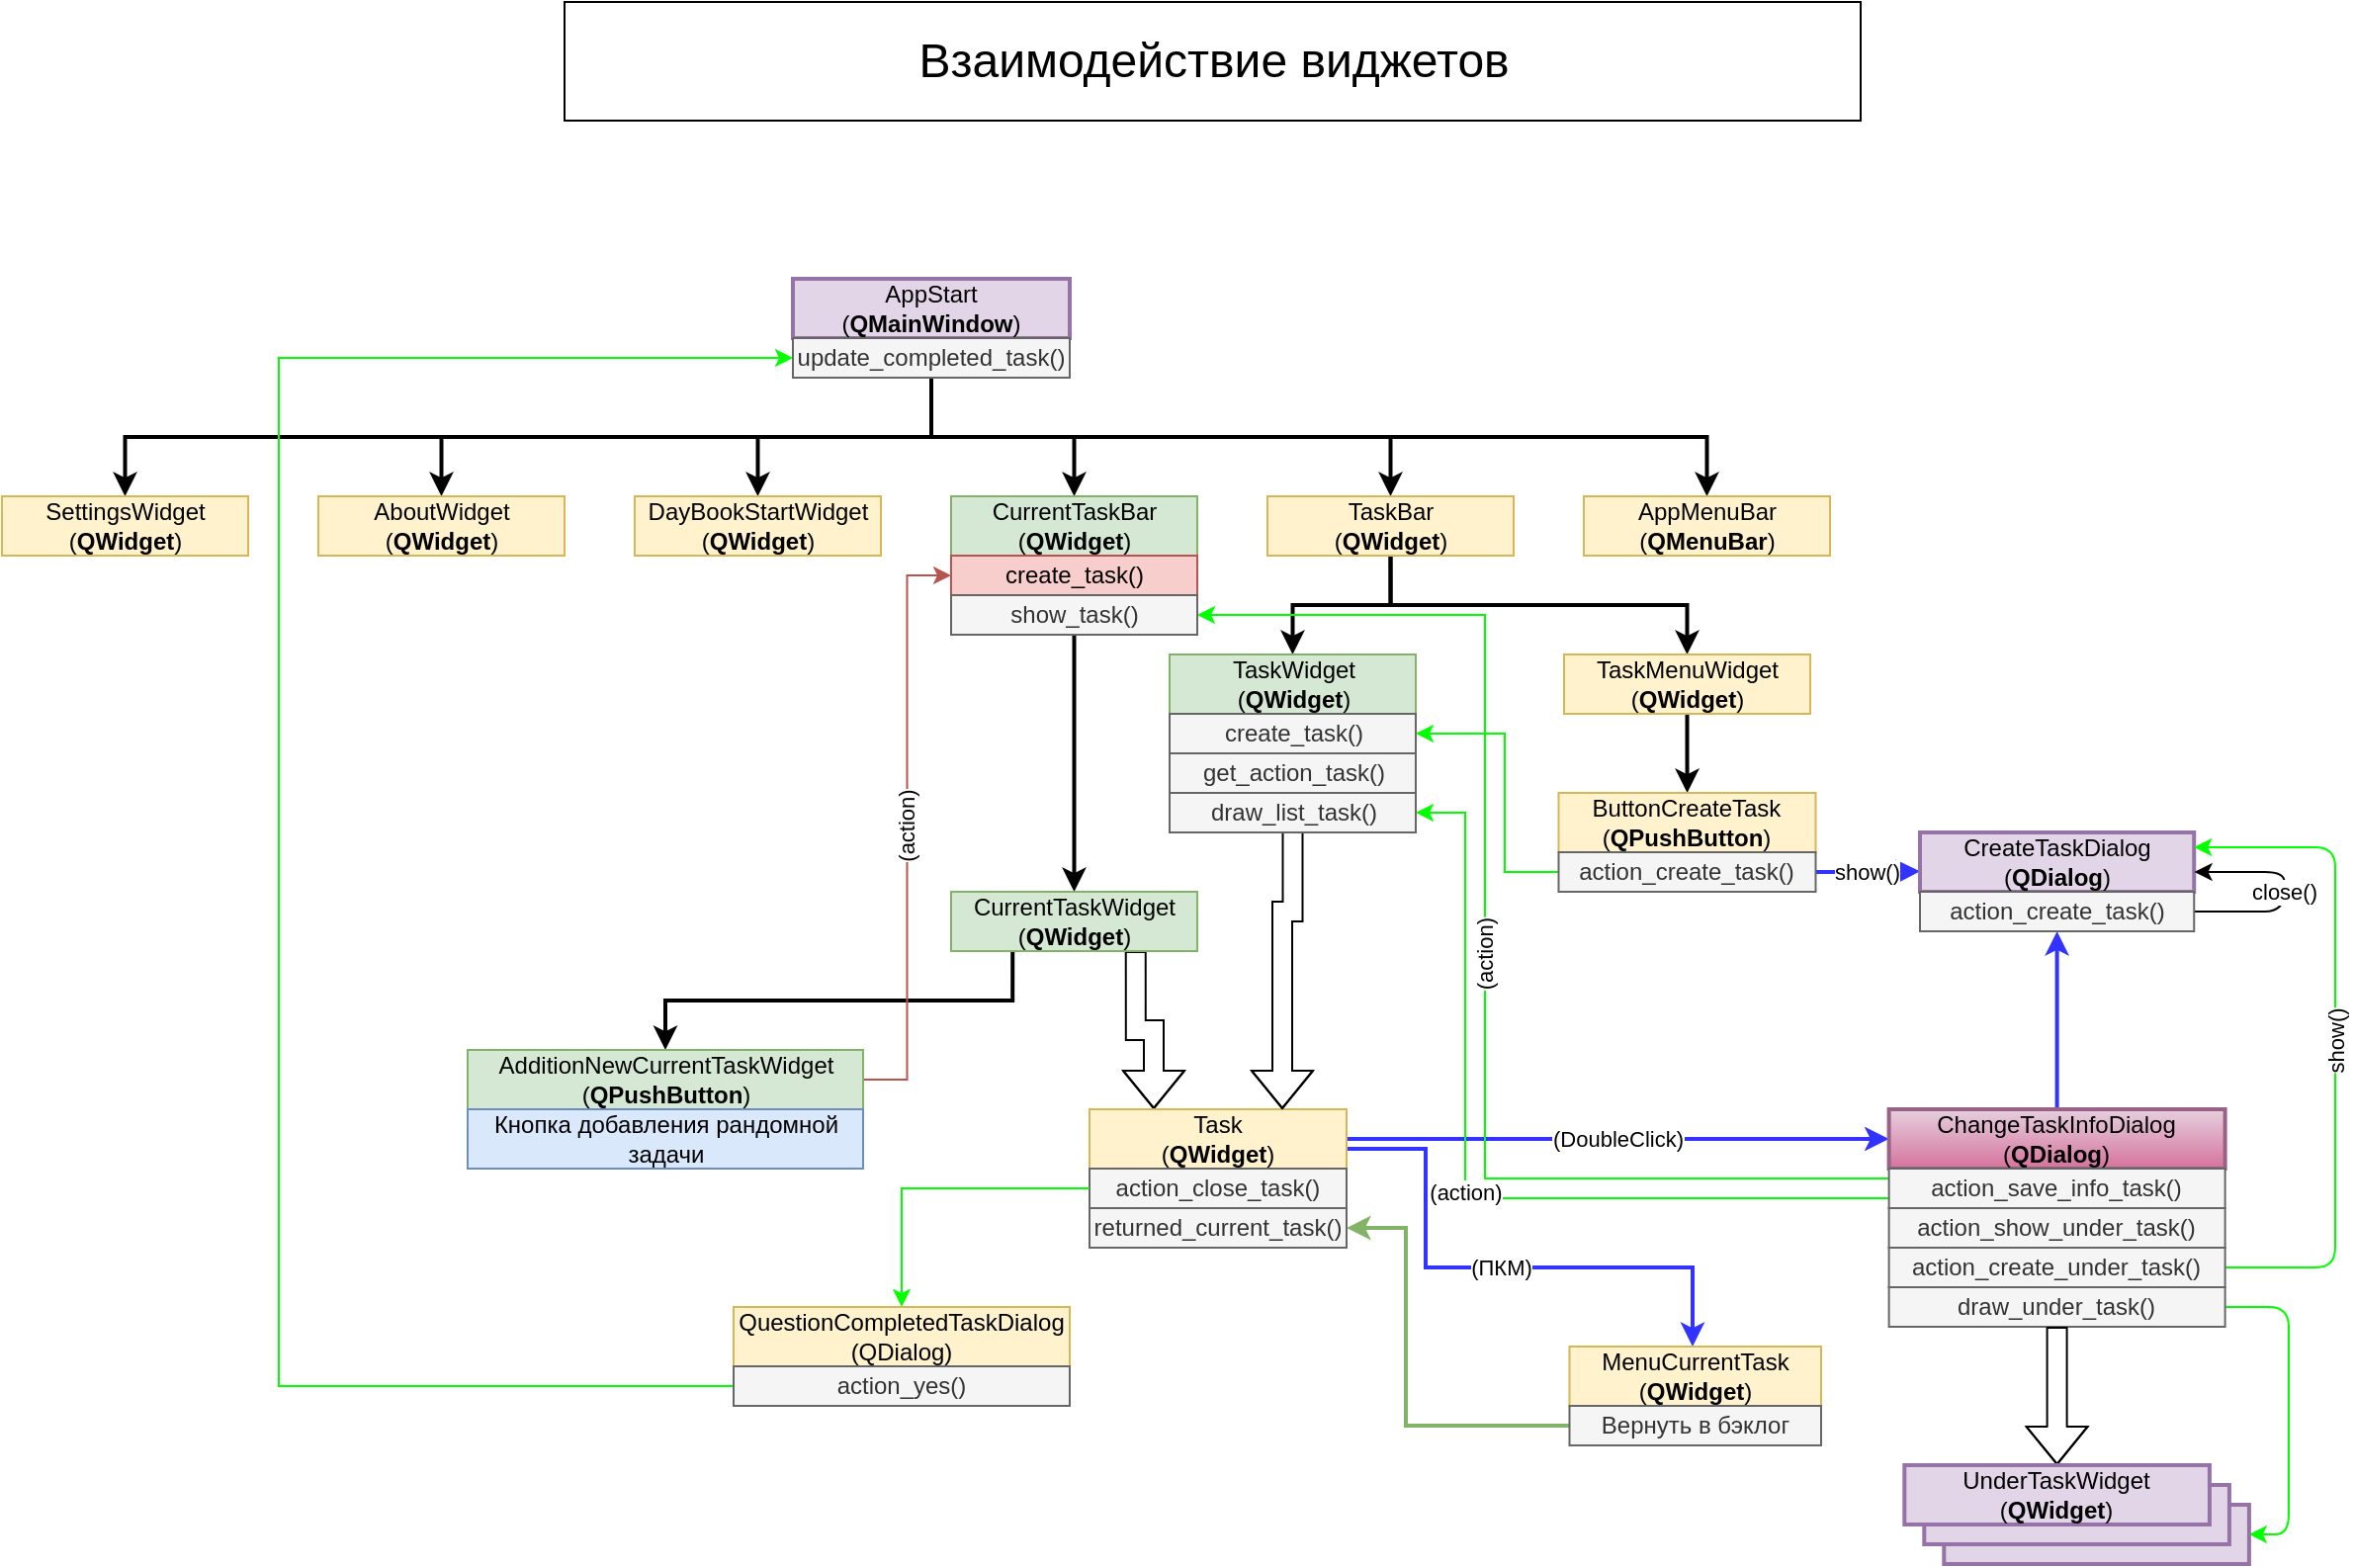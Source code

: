 <mxfile version="21.8.2" type="device" pages="4">
  <diagram id="ICfq54S9SXNy1Bv2xBdh" name="DayBook">
    <mxGraphModel dx="1182" dy="683" grid="1" gridSize="10" guides="1" tooltips="1" connect="1" arrows="1" fold="1" page="1" pageScale="1" pageWidth="827" pageHeight="1169" math="0" shadow="0">
      <root>
        <mxCell id="0" />
        <mxCell id="1" parent="0" />
        <mxCell id="0hFtbciCV_YhffQHSw_C-3" style="edgeStyle=orthogonalEdgeStyle;rounded=0;orthogonalLoop=1;jettySize=auto;html=1;strokeWidth=2;exitX=0.5;exitY=1;exitDx=0;exitDy=0;" parent="1" source="NX9dgfmcfpedtCk9I4_r-2" target="0hFtbciCV_YhffQHSw_C-2" edge="1">
          <mxGeometry relative="1" as="geometry" />
        </mxCell>
        <mxCell id="0hFtbciCV_YhffQHSw_C-5" style="edgeStyle=orthogonalEdgeStyle;rounded=0;orthogonalLoop=1;jettySize=auto;html=1;exitX=0.5;exitY=1;exitDx=0;exitDy=0;strokeWidth=2;" parent="1" source="NX9dgfmcfpedtCk9I4_r-2" target="0hFtbciCV_YhffQHSw_C-4" edge="1">
          <mxGeometry relative="1" as="geometry" />
        </mxCell>
        <mxCell id="0hFtbciCV_YhffQHSw_C-7" style="edgeStyle=orthogonalEdgeStyle;rounded=0;orthogonalLoop=1;jettySize=auto;html=1;strokeWidth=2;exitX=0.5;exitY=1;exitDx=0;exitDy=0;" parent="1" source="NX9dgfmcfpedtCk9I4_r-2" target="0hFtbciCV_YhffQHSw_C-6" edge="1">
          <mxGeometry relative="1" as="geometry" />
        </mxCell>
        <mxCell id="0hFtbciCV_YhffQHSw_C-9" style="edgeStyle=orthogonalEdgeStyle;rounded=0;orthogonalLoop=1;jettySize=auto;html=1;exitX=0.5;exitY=1;exitDx=0;exitDy=0;strokeWidth=2;" parent="1" source="NX9dgfmcfpedtCk9I4_r-2" target="0hFtbciCV_YhffQHSw_C-8" edge="1">
          <mxGeometry relative="1" as="geometry" />
        </mxCell>
        <mxCell id="0hFtbciCV_YhffQHSw_C-11" style="edgeStyle=orthogonalEdgeStyle;rounded=0;orthogonalLoop=1;jettySize=auto;html=1;exitX=0.5;exitY=1;exitDx=0;exitDy=0;strokeWidth=2;" parent="1" source="NX9dgfmcfpedtCk9I4_r-2" target="0hFtbciCV_YhffQHSw_C-10" edge="1">
          <mxGeometry relative="1" as="geometry" />
        </mxCell>
        <mxCell id="0hFtbciCV_YhffQHSw_C-13" style="edgeStyle=orthogonalEdgeStyle;rounded=0;orthogonalLoop=1;jettySize=auto;html=1;exitX=0.5;exitY=1;exitDx=0;exitDy=0;strokeWidth=2;" parent="1" source="NX9dgfmcfpedtCk9I4_r-2" target="0hFtbciCV_YhffQHSw_C-12" edge="1">
          <mxGeometry relative="1" as="geometry" />
        </mxCell>
        <mxCell id="0hFtbciCV_YhffQHSw_C-1" value="AppStart&lt;br&gt;(&lt;b&gt;QMainWindow&lt;/b&gt;)" style="rounded=0;whiteSpace=wrap;html=1;fillColor=#e1d5e7;strokeColor=#9673a6;strokeWidth=2;" parent="1" vertex="1">
          <mxGeometry x="500" y="190" width="140" height="30" as="geometry" />
        </mxCell>
        <mxCell id="0hFtbciCV_YhffQHSw_C-2" value="SettingsWidget&lt;br&gt;(&lt;b&gt;QWidget&lt;/b&gt;)" style="rounded=0;whiteSpace=wrap;html=1;fillColor=#fff2cc;strokeColor=#d6b656;" parent="1" vertex="1">
          <mxGeometry x="100" y="300" width="124.5" height="30" as="geometry" />
        </mxCell>
        <mxCell id="0hFtbciCV_YhffQHSw_C-4" value="AboutWidget&lt;br&gt;(&lt;b&gt;QWidget&lt;/b&gt;)" style="rounded=0;whiteSpace=wrap;html=1;fillColor=#fff2cc;strokeColor=#d6b656;" parent="1" vertex="1">
          <mxGeometry x="260" y="300" width="124.5" height="30" as="geometry" />
        </mxCell>
        <mxCell id="0hFtbciCV_YhffQHSw_C-6" value="DayBookStartWidget&lt;br&gt;(&lt;b&gt;QWidget&lt;/b&gt;)" style="rounded=0;whiteSpace=wrap;html=1;fillColor=#fff2cc;strokeColor=#d6b656;" parent="1" vertex="1">
          <mxGeometry x="420" y="300" width="124.5" height="30" as="geometry" />
        </mxCell>
        <mxCell id="0hFtbciCV_YhffQHSw_C-15" style="edgeStyle=orthogonalEdgeStyle;rounded=0;orthogonalLoop=1;jettySize=auto;html=1;strokeWidth=2;" parent="1" source="eMYDfbJQHLvHBdYPL7UA-5" target="0hFtbciCV_YhffQHSw_C-14" edge="1">
          <mxGeometry relative="1" as="geometry" />
        </mxCell>
        <mxCell id="0hFtbciCV_YhffQHSw_C-28" style="edgeStyle=orthogonalEdgeStyle;rounded=0;orthogonalLoop=1;jettySize=auto;html=1;strokeWidth=2;exitX=0.5;exitY=1;exitDx=0;exitDy=0;" parent="1" source="0hFtbciCV_YhffQHSw_C-10" target="0hFtbciCV_YhffQHSw_C-27" edge="1">
          <mxGeometry relative="1" as="geometry" />
        </mxCell>
        <mxCell id="0hFtbciCV_YhffQHSw_C-30" style="edgeStyle=orthogonalEdgeStyle;rounded=0;orthogonalLoop=1;jettySize=auto;html=1;strokeWidth=2;" parent="1" source="0hFtbciCV_YhffQHSw_C-10" target="0hFtbciCV_YhffQHSw_C-29" edge="1">
          <mxGeometry relative="1" as="geometry" />
        </mxCell>
        <mxCell id="0hFtbciCV_YhffQHSw_C-10" value="TaskBar&lt;br&gt;(&lt;b&gt;QWidget&lt;/b&gt;)" style="rounded=0;whiteSpace=wrap;html=1;fillColor=#fff2cc;strokeColor=#d6b656;" parent="1" vertex="1">
          <mxGeometry x="740" y="300" width="124.5" height="30" as="geometry" />
        </mxCell>
        <mxCell id="0hFtbciCV_YhffQHSw_C-12" value="AppMenuBar&lt;br&gt;(&lt;b&gt;QMenuBar&lt;/b&gt;)" style="rounded=0;whiteSpace=wrap;html=1;fillColor=#fff2cc;strokeColor=#d6b656;" parent="1" vertex="1">
          <mxGeometry x="900" y="300" width="124.5" height="30" as="geometry" />
        </mxCell>
        <mxCell id="0hFtbciCV_YhffQHSw_C-18" style="edgeStyle=orthogonalEdgeStyle;rounded=0;orthogonalLoop=1;jettySize=auto;html=1;exitX=0.75;exitY=1;exitDx=0;exitDy=0;strokeWidth=1;shape=flexArrow;entryX=0.25;entryY=0;entryDx=0;entryDy=0;" parent="1" source="0hFtbciCV_YhffQHSw_C-14" target="0hFtbciCV_YhffQHSw_C-16" edge="1">
          <mxGeometry relative="1" as="geometry">
            <mxPoint x="753" y="610" as="targetPoint" />
          </mxGeometry>
        </mxCell>
        <mxCell id="0hFtbciCV_YhffQHSw_C-20" style="edgeStyle=orthogonalEdgeStyle;rounded=0;orthogonalLoop=1;jettySize=auto;html=1;strokeWidth=2;exitX=0.25;exitY=1;exitDx=0;exitDy=0;" parent="1" source="0hFtbciCV_YhffQHSw_C-14" target="0hFtbciCV_YhffQHSw_C-19" edge="1">
          <mxGeometry relative="1" as="geometry" />
        </mxCell>
        <mxCell id="0hFtbciCV_YhffQHSw_C-14" value="CurrentTaskWidget&lt;br&gt;(&lt;b&gt;QWidget&lt;/b&gt;)" style="rounded=0;whiteSpace=wrap;html=1;fillColor=#d5e8d4;strokeColor=#82b366;" parent="1" vertex="1">
          <mxGeometry x="580" y="500" width="124.5" height="30" as="geometry" />
        </mxCell>
        <mxCell id="eMYDfbJQHLvHBdYPL7UA-2" value="(DoubleClick)" style="edgeStyle=orthogonalEdgeStyle;rounded=0;orthogonalLoop=1;jettySize=auto;html=1;strokeWidth=2;strokeColor=#3333FF;" parent="1" source="0hFtbciCV_YhffQHSw_C-16" target="eMYDfbJQHLvHBdYPL7UA-1" edge="1">
          <mxGeometry relative="1" as="geometry" />
        </mxCell>
        <mxCell id="VlCQzqwKGwsQ8-pSh0Mc-3" value="(ПКМ)" style="edgeStyle=orthogonalEdgeStyle;rounded=0;orthogonalLoop=1;jettySize=auto;html=1;strokeColor=#3333FF;strokeWidth=2;" parent="1" source="0hFtbciCV_YhffQHSw_C-16" target="VlCQzqwKGwsQ8-pSh0Mc-2" edge="1">
          <mxGeometry relative="1" as="geometry">
            <Array as="points">
              <mxPoint x="820" y="630" />
              <mxPoint x="820" y="690" />
              <mxPoint x="955" y="690" />
            </Array>
          </mxGeometry>
        </mxCell>
        <mxCell id="0hFtbciCV_YhffQHSw_C-16" value="Task&lt;br&gt;(&lt;b&gt;QWidget&lt;/b&gt;)" style="rounded=0;whiteSpace=wrap;html=1;fillColor=#fff2cc;strokeColor=#d6b656;" parent="1" vertex="1">
          <mxGeometry x="650" y="610" width="130" height="30" as="geometry" />
        </mxCell>
        <mxCell id="0hFtbciCV_YhffQHSw_C-48" value="(action)" style="edgeStyle=orthogonalEdgeStyle;rounded=0;orthogonalLoop=1;jettySize=auto;html=1;entryX=0;entryY=0.5;entryDx=0;entryDy=0;strokeColor=#b85450;strokeWidth=1;horizontal=0;fillColor=#f8cecc;" parent="1" source="0hFtbciCV_YhffQHSw_C-19" target="0hFtbciCV_YhffQHSw_C-45" edge="1">
          <mxGeometry relative="1" as="geometry" />
        </mxCell>
        <mxCell id="0hFtbciCV_YhffQHSw_C-19" value="AdditionNewCurrentTaskWidget&lt;br&gt;(&lt;b&gt;QPushButton&lt;/b&gt;)" style="rounded=0;whiteSpace=wrap;html=1;fillColor=#d5e8d4;strokeColor=#82b366;" parent="1" vertex="1">
          <mxGeometry x="335.5" y="580" width="200" height="30" as="geometry" />
        </mxCell>
        <mxCell id="0hFtbciCV_YhffQHSw_C-33" style="edgeStyle=orthogonalEdgeStyle;rounded=0;orthogonalLoop=1;jettySize=auto;html=1;strokeWidth=2;" parent="1" source="0hFtbciCV_YhffQHSw_C-27" target="0hFtbciCV_YhffQHSw_C-32" edge="1">
          <mxGeometry relative="1" as="geometry" />
        </mxCell>
        <mxCell id="0hFtbciCV_YhffQHSw_C-27" value="TaskMenuWidget&lt;br&gt;(&lt;b&gt;QWidget&lt;/b&gt;)" style="rounded=0;whiteSpace=wrap;html=1;fillColor=#fff2cc;strokeColor=#d6b656;" parent="1" vertex="1">
          <mxGeometry x="890" y="380" width="124.5" height="30" as="geometry" />
        </mxCell>
        <mxCell id="0hFtbciCV_YhffQHSw_C-31" style="edgeStyle=orthogonalEdgeStyle;rounded=0;orthogonalLoop=1;jettySize=auto;html=1;strokeWidth=1;shape=flexArrow;entryX=0.75;entryY=0;entryDx=0;entryDy=0;" parent="1" source="0hFtbciCV_YhffQHSw_C-29" target="0hFtbciCV_YhffQHSw_C-16" edge="1">
          <mxGeometry relative="1" as="geometry" />
        </mxCell>
        <mxCell id="0hFtbciCV_YhffQHSw_C-35" value="show()" style="edgeStyle=orthogonalEdgeStyle;rounded=0;orthogonalLoop=1;jettySize=auto;html=1;strokeWidth=2;strokeColor=#3333FF;exitX=1;exitY=0.5;exitDx=0;exitDy=0;entryX=0;entryY=0.656;entryDx=0;entryDy=0;entryPerimeter=0;" parent="1" source="bEBH703husNX4mTe6KiH-5" target="0hFtbciCV_YhffQHSw_C-34" edge="1">
          <mxGeometry relative="1" as="geometry" />
        </mxCell>
        <mxCell id="0hFtbciCV_YhffQHSw_C-32" value="ButtonCreateTask&lt;br&gt;(&lt;b&gt;QPushButton&lt;/b&gt;)" style="rounded=0;whiteSpace=wrap;html=1;fillColor=#fff2cc;strokeColor=#d6b656;" parent="1" vertex="1">
          <mxGeometry x="887.25" y="450" width="130" height="30" as="geometry" />
        </mxCell>
        <mxCell id="0hFtbciCV_YhffQHSw_C-34" value="CreateTaskDialog&lt;br&gt;(&lt;b&gt;QDialog&lt;/b&gt;)" style="rounded=0;whiteSpace=wrap;html=1;fillColor=#e1d5e7;strokeColor=#9673a6;strokeWidth=2;" parent="1" vertex="1">
          <mxGeometry x="1070" y="470" width="138.62" height="30" as="geometry" />
        </mxCell>
        <mxCell id="0hFtbciCV_YhffQHSw_C-43" value="" style="group" parent="1" vertex="1" connectable="0">
          <mxGeometry x="690.5" y="380" width="124.5" height="90" as="geometry" />
        </mxCell>
        <mxCell id="0hFtbciCV_YhffQHSw_C-41" value="get_action_task()" style="rounded=0;whiteSpace=wrap;html=1;fillColor=#f5f5f5;strokeColor=#666666;fontColor=#333333;" parent="0hFtbciCV_YhffQHSw_C-43" vertex="1">
          <mxGeometry y="50" width="124.5" height="20" as="geometry" />
        </mxCell>
        <mxCell id="0hFtbciCV_YhffQHSw_C-42" value="draw_list_task()" style="rounded=0;whiteSpace=wrap;html=1;fillColor=#f5f5f5;strokeColor=#666666;fontColor=#333333;" parent="0hFtbciCV_YhffQHSw_C-43" vertex="1">
          <mxGeometry y="70" width="124.5" height="20" as="geometry" />
        </mxCell>
        <mxCell id="0hFtbciCV_YhffQHSw_C-29" value="TaskWidget&lt;br&gt;(&lt;b&gt;QWidget&lt;/b&gt;)" style="rounded=0;whiteSpace=wrap;html=1;fillColor=#d5e8d4;strokeColor=#82b366;" parent="0hFtbciCV_YhffQHSw_C-43" vertex="1">
          <mxGeometry width="124.5" height="30" as="geometry" />
        </mxCell>
        <mxCell id="0hFtbciCV_YhffQHSw_C-36" value="create_task()" style="rounded=0;whiteSpace=wrap;html=1;fillColor=#f5f5f5;strokeColor=#666666;fontColor=#333333;" parent="0hFtbciCV_YhffQHSw_C-43" vertex="1">
          <mxGeometry y="30" width="124.5" height="20" as="geometry" />
        </mxCell>
        <mxCell id="0hFtbciCV_YhffQHSw_C-44" value="Кнопка добавления рандомной задачи" style="rounded=0;whiteSpace=wrap;html=1;fillColor=#dae8fc;strokeColor=#6c8ebf;" parent="1" vertex="1">
          <mxGeometry x="335.5" y="610" width="200" height="30" as="geometry" />
        </mxCell>
        <mxCell id="0hFtbciCV_YhffQHSw_C-47" value="" style="group" parent="1" vertex="1" connectable="0">
          <mxGeometry x="580" y="300" width="124.5" height="50" as="geometry" />
        </mxCell>
        <mxCell id="0hFtbciCV_YhffQHSw_C-8" value="CurrentTaskBar&lt;br&gt;(&lt;b&gt;QWidget&lt;/b&gt;)" style="rounded=0;whiteSpace=wrap;html=1;fillColor=#d5e8d4;strokeColor=#82b366;" parent="0hFtbciCV_YhffQHSw_C-47" vertex="1">
          <mxGeometry width="124.5" height="30" as="geometry" />
        </mxCell>
        <mxCell id="0hFtbciCV_YhffQHSw_C-45" value="create_task()" style="rounded=0;whiteSpace=wrap;html=1;fillColor=#f8cecc;strokeColor=#b85450;" parent="0hFtbciCV_YhffQHSw_C-47" vertex="1">
          <mxGeometry y="30" width="124.5" height="20" as="geometry" />
        </mxCell>
        <mxCell id="eMYDfbJQHLvHBdYPL7UA-4" value="(action)" style="edgeStyle=orthogonalEdgeStyle;rounded=0;orthogonalLoop=1;jettySize=auto;html=1;entryX=1;entryY=0.5;entryDx=0;entryDy=0;strokeWidth=1;strokeColor=#00FF00;exitX=0;exitY=0.75;exitDx=0;exitDy=0;" parent="1" source="eMYDfbJQHLvHBdYPL7UA-3" target="0hFtbciCV_YhffQHSw_C-42" edge="1">
          <mxGeometry relative="1" as="geometry">
            <Array as="points">
              <mxPoint x="840" y="655" />
              <mxPoint x="840" y="460" />
            </Array>
          </mxGeometry>
        </mxCell>
        <mxCell id="eMYDfbJQHLvHBdYPL7UA-6" value="(action)" style="edgeStyle=orthogonalEdgeStyle;orthogonalLoop=1;jettySize=auto;html=1;entryX=1;entryY=0.5;entryDx=0;entryDy=0;strokeColor=#00FF00;strokeWidth=1;exitX=0;exitY=0.25;exitDx=0;exitDy=0;horizontal=0;rounded=0;" parent="1" source="eMYDfbJQHLvHBdYPL7UA-3" target="eMYDfbJQHLvHBdYPL7UA-5" edge="1">
          <mxGeometry relative="1" as="geometry">
            <Array as="points">
              <mxPoint x="850" y="645" />
              <mxPoint x="850" y="360" />
            </Array>
          </mxGeometry>
        </mxCell>
        <mxCell id="eMYDfbJQHLvHBdYPL7UA-5" value="show_task()" style="rounded=0;whiteSpace=wrap;html=1;fillColor=#f5f5f5;strokeColor=#666666;fontColor=#333333;" parent="1" vertex="1">
          <mxGeometry x="580" y="350" width="124.5" height="20" as="geometry" />
        </mxCell>
        <mxCell id="bEBH703husNX4mTe6KiH-1" style="edgeStyle=orthogonalEdgeStyle;orthogonalLoop=1;jettySize=auto;html=1;strokeColor=#3333FF;strokeWidth=2;entryX=0.5;entryY=1;entryDx=0;entryDy=0;rounded=1;" parent="1" source="eMYDfbJQHLvHBdYPL7UA-1" target="bEBH703husNX4mTe6KiH-2" edge="1">
          <mxGeometry relative="1" as="geometry" />
        </mxCell>
        <mxCell id="bEBH703husNX4mTe6KiH-3" value="close()" style="edgeStyle=orthogonalEdgeStyle;rounded=1;orthogonalLoop=1;jettySize=auto;html=1;strokeColor=#000000;strokeWidth=1;entryX=1.001;entryY=0.678;entryDx=0;entryDy=0;exitX=1;exitY=0.5;exitDx=0;exitDy=0;entryPerimeter=0;" parent="1" source="bEBH703husNX4mTe6KiH-2" target="0hFtbciCV_YhffQHSw_C-34" edge="1">
          <mxGeometry relative="1" as="geometry">
            <mxPoint x="1214.31" y="480" as="targetPoint" />
            <Array as="points">
              <mxPoint x="1254.31" y="510" />
              <mxPoint x="1254.31" y="490" />
              <mxPoint x="1208.31" y="490" />
            </Array>
          </mxGeometry>
        </mxCell>
        <mxCell id="bEBH703husNX4mTe6KiH-2" value="action_create_task()" style="rounded=0;whiteSpace=wrap;html=1;fillColor=#f5f5f5;strokeColor=#666666;fontColor=#333333;" parent="1" vertex="1">
          <mxGeometry x="1070" y="500" width="138.62" height="20" as="geometry" />
        </mxCell>
        <mxCell id="bEBH703husNX4mTe6KiH-7" style="edgeStyle=orthogonalEdgeStyle;rounded=0;orthogonalLoop=1;jettySize=auto;html=1;entryX=1;entryY=0.5;entryDx=0;entryDy=0;strokeColor=#00FF00;strokeWidth=1;exitX=0;exitY=0.5;exitDx=0;exitDy=0;" parent="1" source="bEBH703husNX4mTe6KiH-5" target="0hFtbciCV_YhffQHSw_C-36" edge="1">
          <mxGeometry relative="1" as="geometry">
            <Array as="points">
              <mxPoint x="860" y="490" />
              <mxPoint x="860" y="420" />
            </Array>
          </mxGeometry>
        </mxCell>
        <mxCell id="bEBH703husNX4mTe6KiH-5" value="action_create_task()" style="rounded=0;whiteSpace=wrap;html=1;fillColor=#f5f5f5;strokeColor=#666666;fontColor=#333333;" parent="1" vertex="1">
          <mxGeometry x="887.25" y="480" width="130" height="20" as="geometry" />
        </mxCell>
        <mxCell id="faCwr1UusAt9EWr1TMfr-1" value="show()" style="edgeStyle=orthogonalEdgeStyle;rounded=1;orthogonalLoop=1;jettySize=auto;html=1;entryX=1;entryY=0.25;entryDx=0;entryDy=0;exitX=1;exitY=0.5;exitDx=0;exitDy=0;fillColor=#d5e8d4;strokeColor=#00FF00;horizontal=0;" parent="1" source="PixdiuapUUAjx6lEPbSf-1" target="0hFtbciCV_YhffQHSw_C-34" edge="1">
          <mxGeometry relative="1" as="geometry">
            <Array as="points">
              <mxPoint x="1280" y="690" />
              <mxPoint x="1280" y="478" />
            </Array>
          </mxGeometry>
        </mxCell>
        <mxCell id="wWMF7bFhkaE5J1uvfk_a-2" value="" style="edgeStyle=orthogonalEdgeStyle;rounded=1;orthogonalLoop=1;jettySize=auto;html=1;entryX=1;entryY=0.5;entryDx=0;entryDy=0;exitX=1;exitY=0.5;exitDx=0;exitDy=0;strokeColor=#00FF00;horizontal=0;" parent="1" source="yH_hTCXlu1mi45HwW87j-2" target="wWMF7bFhkaE5J1uvfk_a-10" edge="1">
          <mxGeometry relative="1" as="geometry">
            <mxPoint x="1230.0" y="825" as="targetPoint" />
          </mxGeometry>
        </mxCell>
        <mxCell id="wWMF7bFhkaE5J1uvfk_a-6" value="" style="group" parent="1" vertex="1" connectable="0">
          <mxGeometry x="1054.31" y="610" width="170" height="110" as="geometry" />
        </mxCell>
        <mxCell id="eMYDfbJQHLvHBdYPL7UA-1" value="ChangeTaskInfoDialog&lt;br&gt;(&lt;b&gt;QDialog&lt;/b&gt;)" style="rounded=0;whiteSpace=wrap;html=1;fillColor=#e6d0de;strokeColor=#996185;strokeWidth=2;gradientColor=#d5739d;" parent="wWMF7bFhkaE5J1uvfk_a-6" vertex="1">
          <mxGeometry width="170" height="30" as="geometry" />
        </mxCell>
        <mxCell id="eMYDfbJQHLvHBdYPL7UA-3" value="action_save_info_task()" style="rounded=0;whiteSpace=wrap;html=1;fillColor=#f5f5f5;strokeColor=#666666;fontColor=#333333;" parent="wWMF7bFhkaE5J1uvfk_a-6" vertex="1">
          <mxGeometry y="30" width="170" height="20" as="geometry" />
        </mxCell>
        <mxCell id="yH_hTCXlu1mi45HwW87j-1" value="action_show_under_task()" style="rounded=0;whiteSpace=wrap;html=1;fillColor=#f5f5f5;strokeColor=#666666;fontColor=#333333;" parent="wWMF7bFhkaE5J1uvfk_a-6" vertex="1">
          <mxGeometry y="50" width="170" height="20" as="geometry" />
        </mxCell>
        <mxCell id="yH_hTCXlu1mi45HwW87j-2" value="draw_under_task()" style="rounded=0;whiteSpace=wrap;html=1;fillColor=#f5f5f5;strokeColor=#666666;fontColor=#333333;" parent="wWMF7bFhkaE5J1uvfk_a-6" vertex="1">
          <mxGeometry y="90" width="170" height="20" as="geometry" />
        </mxCell>
        <mxCell id="PixdiuapUUAjx6lEPbSf-1" value="action_create_under_task()" style="rounded=0;whiteSpace=wrap;html=1;fillColor=#f5f5f5;strokeColor=#666666;fontColor=#333333;" parent="wWMF7bFhkaE5J1uvfk_a-6" vertex="1">
          <mxGeometry y="70" width="170" height="20" as="geometry" />
        </mxCell>
        <mxCell id="wWMF7bFhkaE5J1uvfk_a-8" style="edgeStyle=orthogonalEdgeStyle;rounded=1;orthogonalLoop=1;jettySize=auto;html=1;strokeColor=#000000;shape=flexArrow;" parent="1" source="yH_hTCXlu1mi45HwW87j-2" target="wWMF7bFhkaE5J1uvfk_a-4" edge="1">
          <mxGeometry relative="1" as="geometry" />
        </mxCell>
        <mxCell id="wWMF7bFhkaE5J1uvfk_a-11" value="" style="group" parent="1" vertex="1" connectable="0">
          <mxGeometry x="1062.15" y="790" width="174.31" height="50" as="geometry" />
        </mxCell>
        <mxCell id="wWMF7bFhkaE5J1uvfk_a-10" value="" style="rounded=0;whiteSpace=wrap;html=1;fillColor=#e1d5e7;strokeColor=#9673a6;strokeWidth=2;" parent="wWMF7bFhkaE5J1uvfk_a-11" vertex="1">
          <mxGeometry x="20" y="20" width="154.31" height="30" as="geometry" />
        </mxCell>
        <mxCell id="wWMF7bFhkaE5J1uvfk_a-9" value="" style="rounded=0;whiteSpace=wrap;html=1;fillColor=#e1d5e7;strokeColor=#9673a6;strokeWidth=2;" parent="wWMF7bFhkaE5J1uvfk_a-11" vertex="1">
          <mxGeometry x="10" y="10" width="154.31" height="30" as="geometry" />
        </mxCell>
        <mxCell id="wWMF7bFhkaE5J1uvfk_a-4" value="UnderTaskWidget&lt;br&gt;(&lt;b&gt;QWidget&lt;/b&gt;)" style="rounded=0;whiteSpace=wrap;html=1;fillColor=#e1d5e7;strokeColor=#9673a6;strokeWidth=2;" parent="wWMF7bFhkaE5J1uvfk_a-11" vertex="1">
          <mxGeometry width="154.31" height="30" as="geometry" />
        </mxCell>
        <mxCell id="6jTC8Q1qFLgHGDOqB52W-1" value="&lt;font style=&quot;font-size: 24px;&quot;&gt;Взаимодействие виджетов&lt;/font&gt;" style="rounded=0;whiteSpace=wrap;html=1;fontSize=14;" parent="1" vertex="1">
          <mxGeometry x="384.5" y="50" width="655.5" height="60" as="geometry" />
        </mxCell>
        <mxCell id="NX9dgfmcfpedtCk9I4_r-3" style="rounded=0;orthogonalLoop=1;jettySize=auto;html=1;edgeStyle=orthogonalEdgeStyle;strokeColor=#00FF00;exitX=0;exitY=0.5;exitDx=0;exitDy=0;" parent="1" source="U4UgRhIyrVL6Uc8s7RUc-3" target="NX9dgfmcfpedtCk9I4_r-2" edge="1">
          <mxGeometry relative="1" as="geometry">
            <Array as="points">
              <mxPoint x="240" y="750" />
              <mxPoint x="240" y="230" />
            </Array>
          </mxGeometry>
        </mxCell>
        <mxCell id="NX9dgfmcfpedtCk9I4_r-1" value="action_close_task()" style="rounded=0;whiteSpace=wrap;html=1;fillColor=#f5f5f5;strokeColor=#666666;fontColor=#333333;" parent="1" vertex="1">
          <mxGeometry x="650" y="640" width="130" height="20" as="geometry" />
        </mxCell>
        <mxCell id="NX9dgfmcfpedtCk9I4_r-2" value="update_completed_task()" style="rounded=0;whiteSpace=wrap;html=1;fillColor=#f5f5f5;strokeColor=#666666;fontColor=#333333;" parent="1" vertex="1">
          <mxGeometry x="500" y="220" width="140" height="20" as="geometry" />
        </mxCell>
        <mxCell id="VlCQzqwKGwsQ8-pSh0Mc-1" value="returned_current_task()" style="rounded=0;whiteSpace=wrap;html=1;fillColor=#f5f5f5;strokeColor=#666666;fontColor=#333333;" parent="1" vertex="1">
          <mxGeometry x="650" y="660" width="130" height="20" as="geometry" />
        </mxCell>
        <mxCell id="VlCQzqwKGwsQ8-pSh0Mc-2" value="MenuCurrentTask&lt;br&gt;(&lt;b&gt;QWidget&lt;/b&gt;)" style="rounded=0;whiteSpace=wrap;html=1;fillColor=#fff2cc;strokeColor=#d6b656;" parent="1" vertex="1">
          <mxGeometry x="892.75" y="730" width="127.25" height="30" as="geometry" />
        </mxCell>
        <mxCell id="U4UgRhIyrVL6Uc8s7RUc-2" value="" style="rounded=0;orthogonalLoop=1;jettySize=auto;html=1;edgeStyle=orthogonalEdgeStyle;strokeColor=#00FF00;entryX=0.5;entryY=0;entryDx=0;entryDy=0;" edge="1" parent="1" source="NX9dgfmcfpedtCk9I4_r-1" target="U4UgRhIyrVL6Uc8s7RUc-1">
          <mxGeometry relative="1" as="geometry">
            <mxPoint x="650" y="650" as="sourcePoint" />
            <mxPoint x="500" y="230" as="targetPoint" />
          </mxGeometry>
        </mxCell>
        <mxCell id="U4UgRhIyrVL6Uc8s7RUc-1" value="QuestionCompletedTaskDialog&lt;br&gt;(QDialog&lt;span style=&quot;background-color: initial;&quot;&gt;)&lt;/span&gt;" style="rounded=0;whiteSpace=wrap;html=1;fillColor=#fff2cc;strokeColor=#d6b656;" vertex="1" parent="1">
          <mxGeometry x="470" y="710" width="170" height="30" as="geometry" />
        </mxCell>
        <mxCell id="U4UgRhIyrVL6Uc8s7RUc-3" value="action_yes()" style="rounded=0;whiteSpace=wrap;html=1;fillColor=#f5f5f5;strokeColor=#666666;fontColor=#333333;" vertex="1" parent="1">
          <mxGeometry x="470" y="740" width="170" height="20" as="geometry" />
        </mxCell>
        <mxCell id="OCX_1GNGHjvDFgkMCzoa-3" style="edgeStyle=orthogonalEdgeStyle;rounded=0;orthogonalLoop=1;jettySize=auto;html=1;exitX=0;exitY=0.5;exitDx=0;exitDy=0;entryX=1;entryY=0.5;entryDx=0;entryDy=0;strokeWidth=2;fillColor=#d5e8d4;strokeColor=#82b366;" edge="1" parent="1" source="OCX_1GNGHjvDFgkMCzoa-2" target="VlCQzqwKGwsQ8-pSh0Mc-1">
          <mxGeometry relative="1" as="geometry">
            <Array as="points">
              <mxPoint x="810" y="770" />
              <mxPoint x="810" y="670" />
            </Array>
          </mxGeometry>
        </mxCell>
        <mxCell id="OCX_1GNGHjvDFgkMCzoa-2" value="Вернуть в бэклог" style="rounded=0;whiteSpace=wrap;html=1;fillColor=#f5f5f5;strokeColor=#666666;fontColor=#333333;" vertex="1" parent="1">
          <mxGeometry x="892.75" y="760" width="127.25" height="20" as="geometry" />
        </mxCell>
      </root>
    </mxGraphModel>
  </diagram>
  <diagram id="ycc_DHYRg8A0holwz7-8" name="Shemas">
    <mxGraphModel dx="1418" dy="820" grid="1" gridSize="10" guides="1" tooltips="1" connect="1" arrows="1" fold="1" page="1" pageScale="1" pageWidth="827" pageHeight="1169" math="0" shadow="0">
      <root>
        <mxCell id="0" />
        <mxCell id="1" parent="0" />
        <mxCell id="Izp4SmnKoO_ptMJICtQ_-10" style="edgeStyle=orthogonalEdgeStyle;rounded=0;orthogonalLoop=1;jettySize=auto;html=1;" parent="1" source="Izp4SmnKoO_ptMJICtQ_-9" target="Izp4SmnKoO_ptMJICtQ_-1" edge="1">
          <mxGeometry relative="1" as="geometry" />
        </mxCell>
        <mxCell id="Izp4SmnKoO_ptMJICtQ_-11" value="" style="group" parent="1" vertex="1" connectable="0">
          <mxGeometry x="590" y="120" width="170" height="40" as="geometry" />
        </mxCell>
        <mxCell id="Izp4SmnKoO_ptMJICtQ_-8" value="random_task" style="rounded=0;whiteSpace=wrap;html=1;fillColor=#d5e8d4;gradientColor=#97d077;strokeColor=#82b366;" parent="Izp4SmnKoO_ptMJICtQ_-11" vertex="1">
          <mxGeometry width="170" height="20" as="geometry" />
        </mxCell>
        <mxCell id="Izp4SmnKoO_ptMJICtQ_-9" value="task_id" style="rounded=0;whiteSpace=wrap;html=1;fillColor=#f5f5f5;fontColor=#333333;strokeColor=#666666;" parent="Izp4SmnKoO_ptMJICtQ_-11" vertex="1">
          <mxGeometry y="20" width="170" height="20" as="geometry" />
        </mxCell>
        <mxCell id="Izp4SmnKoO_ptMJICtQ_-12" value="" style="group" parent="1" vertex="1" connectable="0">
          <mxGeometry x="340" y="140" width="170" height="140" as="geometry" />
        </mxCell>
        <mxCell id="Izp4SmnKoO_ptMJICtQ_-1" value="tasks" style="rounded=0;whiteSpace=wrap;html=1;fillColor=#d5e8d4;gradientColor=#97d077;strokeColor=#82b366;" parent="Izp4SmnKoO_ptMJICtQ_-12" vertex="1">
          <mxGeometry width="170" height="20" as="geometry" />
        </mxCell>
        <mxCell id="Izp4SmnKoO_ptMJICtQ_-2" value="task_name" style="rounded=0;whiteSpace=wrap;html=1;fillColor=#f5f5f5;fontColor=#333333;strokeColor=#666666;" parent="Izp4SmnKoO_ptMJICtQ_-12" vertex="1">
          <mxGeometry y="20" width="170" height="20" as="geometry" />
        </mxCell>
        <mxCell id="Izp4SmnKoO_ptMJICtQ_-3" value="date_created" style="rounded=0;whiteSpace=wrap;html=1;fillColor=#f5f5f5;fontColor=#333333;strokeColor=#666666;" parent="Izp4SmnKoO_ptMJICtQ_-12" vertex="1">
          <mxGeometry y="40" width="170" height="20" as="geometry" />
        </mxCell>
        <mxCell id="Izp4SmnKoO_ptMJICtQ_-4" value="completed" style="rounded=0;whiteSpace=wrap;html=1;fillColor=#f5f5f5;fontColor=#333333;strokeColor=#666666;" parent="Izp4SmnKoO_ptMJICtQ_-12" vertex="1">
          <mxGeometry y="60" width="170" height="20" as="geometry" />
        </mxCell>
        <mxCell id="Izp4SmnKoO_ptMJICtQ_-5" value="date_completed" style="rounded=0;whiteSpace=wrap;html=1;fillColor=#f5f5f5;fontColor=#333333;strokeColor=#666666;" parent="Izp4SmnKoO_ptMJICtQ_-12" vertex="1">
          <mxGeometry y="80" width="170" height="20" as="geometry" />
        </mxCell>
        <mxCell id="Izp4SmnKoO_ptMJICtQ_-6" value="discription" style="rounded=0;whiteSpace=wrap;html=1;fillColor=#f5f5f5;fontColor=#333333;strokeColor=#666666;" parent="Izp4SmnKoO_ptMJICtQ_-12" vertex="1">
          <mxGeometry y="100" width="170" height="20" as="geometry" />
        </mxCell>
        <mxCell id="Izp4SmnKoO_ptMJICtQ_-7" value="current_task" style="rounded=0;whiteSpace=wrap;html=1;fillColor=#f5f5f5;fontColor=#333333;strokeColor=#666666;" parent="Izp4SmnKoO_ptMJICtQ_-12" vertex="1">
          <mxGeometry y="120" width="170" height="20" as="geometry" />
        </mxCell>
        <mxCell id="a4ri0Dg-_iiKEABzbmZK-4" style="edgeStyle=entityRelationEdgeStyle;orthogonalLoop=1;jettySize=auto;html=1;entryX=0;entryY=0.25;entryDx=0;entryDy=0;" parent="1" source="a4ri0Dg-_iiKEABzbmZK-2" target="Izp4SmnKoO_ptMJICtQ_-1" edge="1">
          <mxGeometry relative="1" as="geometry" />
        </mxCell>
        <mxCell id="a4ri0Dg-_iiKEABzbmZK-5" style="orthogonalLoop=1;jettySize=auto;html=1;entryX=0;entryY=0.75;entryDx=0;entryDy=0;rounded=0;edgeStyle=entityRelationEdgeStyle;" parent="1" source="a4ri0Dg-_iiKEABzbmZK-3" target="Izp4SmnKoO_ptMJICtQ_-1" edge="1">
          <mxGeometry relative="1" as="geometry" />
        </mxCell>
        <mxCell id="a4ri0Dg-_iiKEABzbmZK-6" value="" style="group" parent="1" vertex="1" connectable="0">
          <mxGeometry x="60" y="110" width="170" height="60" as="geometry" />
        </mxCell>
        <mxCell id="a4ri0Dg-_iiKEABzbmZK-1" value="link_task" style="rounded=0;whiteSpace=wrap;html=1;fillColor=#d5e8d4;gradientColor=#97d077;strokeColor=#82b366;" parent="a4ri0Dg-_iiKEABzbmZK-6" vertex="1">
          <mxGeometry width="170" height="20" as="geometry" />
        </mxCell>
        <mxCell id="a4ri0Dg-_iiKEABzbmZK-2" value="task_id" style="rounded=0;whiteSpace=wrap;html=1;fillColor=#f5f5f5;fontColor=#333333;strokeColor=#666666;" parent="a4ri0Dg-_iiKEABzbmZK-6" vertex="1">
          <mxGeometry y="20" width="170" height="20" as="geometry" />
        </mxCell>
        <mxCell id="a4ri0Dg-_iiKEABzbmZK-3" value="under_task_id" style="rounded=0;whiteSpace=wrap;html=1;fillColor=#f5f5f5;fontColor=#333333;strokeColor=#666666;" parent="a4ri0Dg-_iiKEABzbmZK-6" vertex="1">
          <mxGeometry y="40" width="170" height="20" as="geometry" />
        </mxCell>
      </root>
    </mxGraphModel>
  </diagram>
  <diagram id="U4t2mcGDlTAO5vAbduT8" name="Folder">
    <mxGraphModel dx="1418" dy="820" grid="1" gridSize="10" guides="1" tooltips="1" connect="1" arrows="1" fold="1" page="1" pageScale="1" pageWidth="827" pageHeight="1169" math="0" shadow="0">
      <root>
        <mxCell id="0" />
        <mxCell id="1" parent="0" />
        <mxCell id="WredLZwKUpMhSRkdeQiF-23" style="edgeStyle=orthogonalEdgeStyle;rounded=0;orthogonalLoop=1;jettySize=auto;html=1;entryX=0;entryY=0.5;entryDx=0;entryDy=0;fontSize=14;" parent="1" source="WredLZwKUpMhSRkdeQiF-21" target="WredLZwKUpMhSRkdeQiF-22" edge="1">
          <mxGeometry relative="1" as="geometry" />
        </mxCell>
        <mxCell id="WredLZwKUpMhSRkdeQiF-25" style="edgeStyle=orthogonalEdgeStyle;rounded=0;orthogonalLoop=1;jettySize=auto;html=1;entryX=0;entryY=0.5;entryDx=0;entryDy=0;fontSize=14;" parent="1" source="WredLZwKUpMhSRkdeQiF-21" target="WredLZwKUpMhSRkdeQiF-24" edge="1">
          <mxGeometry relative="1" as="geometry" />
        </mxCell>
        <mxCell id="7RnuEohv2PXmAKsI7IQF-2" style="edgeStyle=orthogonalEdgeStyle;rounded=0;orthogonalLoop=1;jettySize=auto;html=1;entryX=0;entryY=0.5;entryDx=0;entryDy=0;" parent="1" source="WredLZwKUpMhSRkdeQiF-21" target="7RnuEohv2PXmAKsI7IQF-1" edge="1">
          <mxGeometry relative="1" as="geometry" />
        </mxCell>
        <mxCell id="WredLZwKUpMhSRkdeQiF-21" value="&lt;font style=&quot;font-size: 14px;&quot;&gt;Project&lt;/font&gt;" style="rounded=0;whiteSpace=wrap;html=1;fillColor=#fff2cc;strokeColor=#d6b656;" parent="1" vertex="1">
          <mxGeometry x="140" y="130" width="110" height="40" as="geometry" />
        </mxCell>
        <mxCell id="WredLZwKUpMhSRkdeQiF-28" style="edgeStyle=orthogonalEdgeStyle;rounded=0;orthogonalLoop=1;jettySize=auto;html=1;entryX=0;entryY=0.5;entryDx=0;entryDy=0;fontSize=14;" parent="1" source="WredLZwKUpMhSRkdeQiF-22" target="WredLZwKUpMhSRkdeQiF-27" edge="1">
          <mxGeometry relative="1" as="geometry" />
        </mxCell>
        <mxCell id="WredLZwKUpMhSRkdeQiF-32" style="edgeStyle=orthogonalEdgeStyle;rounded=0;orthogonalLoop=1;jettySize=auto;html=1;entryX=0;entryY=0.5;entryDx=0;entryDy=0;fontSize=14;" parent="1" source="WredLZwKUpMhSRkdeQiF-22" target="WredLZwKUpMhSRkdeQiF-31" edge="1">
          <mxGeometry relative="1" as="geometry" />
        </mxCell>
        <mxCell id="WredLZwKUpMhSRkdeQiF-22" value="&lt;font style=&quot;font-size: 14px;&quot;&gt;modules&lt;/font&gt;" style="rounded=0;whiteSpace=wrap;html=1;fillColor=#fff2cc;strokeColor=#d6b656;" parent="1" vertex="1">
          <mxGeometry x="250" y="290" width="110" height="40" as="geometry" />
        </mxCell>
        <mxCell id="WredLZwKUpMhSRkdeQiF-24" value="&lt;font style=&quot;font-size: 14px;&quot;&gt;tests&lt;/font&gt;" style="rounded=0;whiteSpace=wrap;html=1;fillColor=#fff2cc;strokeColor=#d6b656;" parent="1" vertex="1">
          <mxGeometry x="240" y="600" width="110" height="40" as="geometry" />
        </mxCell>
        <mxCell id="WredLZwKUpMhSRkdeQiF-30" style="edgeStyle=orthogonalEdgeStyle;rounded=0;orthogonalLoop=1;jettySize=auto;html=1;entryX=0;entryY=0.5;entryDx=0;entryDy=0;fontSize=14;" parent="1" source="WredLZwKUpMhSRkdeQiF-27" target="WredLZwKUpMhSRkdeQiF-29" edge="1">
          <mxGeometry relative="1" as="geometry" />
        </mxCell>
        <mxCell id="WredLZwKUpMhSRkdeQiF-27" value="&lt;span style=&quot;font-size: 14px;&quot;&gt;&amp;lt;modul_name&amp;gt;&lt;/span&gt;" style="rounded=0;whiteSpace=wrap;html=1;fillColor=#fff2cc;strokeColor=#d6b656;" parent="1" vertex="1">
          <mxGeometry x="360" y="350" width="120" height="40" as="geometry" />
        </mxCell>
        <mxCell id="WredLZwKUpMhSRkdeQiF-29" value="&lt;span style=&quot;font-size: 14px;&quot;&gt;model.py&lt;/span&gt;" style="rounded=0;whiteSpace=wrap;html=1;fillColor=#dae8fc;strokeColor=#6c8ebf;" parent="1" vertex="1">
          <mxGeometry x="480" y="410" width="120" height="40" as="geometry" />
        </mxCell>
        <mxCell id="WredLZwKUpMhSRkdeQiF-31" value="&lt;span style=&quot;font-size: 14px;&quot;&gt;orm.py&lt;/span&gt;" style="rounded=0;whiteSpace=wrap;html=1;fillColor=#dae8fc;strokeColor=#6c8ebf;" parent="1" vertex="1">
          <mxGeometry x="354" y="500" width="120" height="40" as="geometry" />
        </mxCell>
        <mxCell id="WredLZwKUpMhSRkdeQiF-37" style="edgeStyle=orthogonalEdgeStyle;rounded=0;orthogonalLoop=1;jettySize=auto;html=1;entryX=0;entryY=0.5;entryDx=0;entryDy=0;fontSize=14;" parent="1" source="WredLZwKUpMhSRkdeQiF-39" target="WredLZwKUpMhSRkdeQiF-42" edge="1">
          <mxGeometry relative="1" as="geometry" />
        </mxCell>
        <mxCell id="WredLZwKUpMhSRkdeQiF-38" style="edgeStyle=orthogonalEdgeStyle;rounded=0;orthogonalLoop=1;jettySize=auto;html=1;entryX=0;entryY=0.5;entryDx=0;entryDy=0;fontSize=14;" parent="1" source="WredLZwKUpMhSRkdeQiF-39" target="WredLZwKUpMhSRkdeQiF-43" edge="1">
          <mxGeometry relative="1" as="geometry" />
        </mxCell>
        <mxCell id="WredLZwKUpMhSRkdeQiF-53" style="edgeStyle=orthogonalEdgeStyle;rounded=0;orthogonalLoop=1;jettySize=auto;html=1;entryX=0;entryY=0.5;entryDx=0;entryDy=0;fontSize=14;" parent="1" source="WredLZwKUpMhSRkdeQiF-39" target="WredLZwKUpMhSRkdeQiF-52" edge="1">
          <mxGeometry relative="1" as="geometry" />
        </mxCell>
        <mxCell id="7RnuEohv2PXmAKsI7IQF-5" style="edgeStyle=orthogonalEdgeStyle;rounded=0;orthogonalLoop=1;jettySize=auto;html=1;entryX=0;entryY=0.5;entryDx=0;entryDy=0;" parent="1" source="WredLZwKUpMhSRkdeQiF-39" target="7RnuEohv2PXmAKsI7IQF-4" edge="1">
          <mxGeometry relative="1" as="geometry" />
        </mxCell>
        <mxCell id="WredLZwKUpMhSRkdeQiF-39" value="&lt;span style=&quot;font-size: 14px;&quot;&gt;DayBook&lt;/span&gt;" style="rounded=0;whiteSpace=wrap;html=1;fillColor=#fff2cc;strokeColor=#d6b656;" parent="1" vertex="1">
          <mxGeometry x="880" y="160" width="110" height="20" as="geometry" />
        </mxCell>
        <mxCell id="WredLZwKUpMhSRkdeQiF-40" style="edgeStyle=orthogonalEdgeStyle;rounded=0;orthogonalLoop=1;jettySize=auto;html=1;entryX=0;entryY=0.5;entryDx=0;entryDy=0;fontSize=14;" parent="1" source="WredLZwKUpMhSRkdeQiF-42" target="WredLZwKUpMhSRkdeQiF-45" edge="1">
          <mxGeometry relative="1" as="geometry" />
        </mxCell>
        <mxCell id="WredLZwKUpMhSRkdeQiF-41" style="edgeStyle=orthogonalEdgeStyle;rounded=0;orthogonalLoop=1;jettySize=auto;html=1;entryX=0;entryY=0.5;entryDx=0;entryDy=0;fontSize=14;" parent="1" source="WredLZwKUpMhSRkdeQiF-42" target="WredLZwKUpMhSRkdeQiF-47" edge="1">
          <mxGeometry relative="1" as="geometry" />
        </mxCell>
        <mxCell id="WredLZwKUpMhSRkdeQiF-51" style="edgeStyle=orthogonalEdgeStyle;rounded=0;orthogonalLoop=1;jettySize=auto;html=1;entryX=0;entryY=0.5;entryDx=0;entryDy=0;fontSize=14;" parent="1" source="WredLZwKUpMhSRkdeQiF-42" target="WredLZwKUpMhSRkdeQiF-49" edge="1">
          <mxGeometry relative="1" as="geometry" />
        </mxCell>
        <mxCell id="WredLZwKUpMhSRkdeQiF-42" value="&lt;font style=&quot;font-size: 14px;&quot;&gt;modules&lt;/font&gt;" style="rounded=0;whiteSpace=wrap;html=1;fillColor=#fff2cc;strokeColor=#d6b656;" parent="1" vertex="1">
          <mxGeometry x="990" y="290" width="110" height="40" as="geometry" />
        </mxCell>
        <mxCell id="WredLZwKUpMhSRkdeQiF-43" value="&lt;font style=&quot;font-size: 14px;&quot;&gt;UI&lt;/font&gt;" style="rounded=0;whiteSpace=wrap;html=1;fillColor=#fff2cc;strokeColor=#d6b656;" parent="1" vertex="1">
          <mxGeometry x="990" y="730" width="110" height="40" as="geometry" />
        </mxCell>
        <mxCell id="WredLZwKUpMhSRkdeQiF-44" style="edgeStyle=orthogonalEdgeStyle;rounded=0;orthogonalLoop=1;jettySize=auto;html=1;entryX=0;entryY=0.5;entryDx=0;entryDy=0;fontSize=14;" parent="1" source="WredLZwKUpMhSRkdeQiF-45" target="WredLZwKUpMhSRkdeQiF-46" edge="1">
          <mxGeometry relative="1" as="geometry" />
        </mxCell>
        <mxCell id="WredLZwKUpMhSRkdeQiF-45" value="&lt;span style=&quot;font-size: 14px;&quot;&gt;DayBook&lt;/span&gt;" style="rounded=0;whiteSpace=wrap;html=1;fillColor=#fff2cc;strokeColor=#d6b656;" parent="1" vertex="1">
          <mxGeometry x="1100" y="350" width="120" height="40" as="geometry" />
        </mxCell>
        <mxCell id="WredLZwKUpMhSRkdeQiF-46" value="&lt;span style=&quot;font-size: 14px;&quot;&gt;model.py&lt;/span&gt;" style="rounded=0;whiteSpace=wrap;html=1;fillColor=#dae8fc;strokeColor=#6c8ebf;" parent="1" vertex="1">
          <mxGeometry x="1220" y="410" width="120" height="40" as="geometry" />
        </mxCell>
        <mxCell id="WredLZwKUpMhSRkdeQiF-47" value="&lt;span style=&quot;font-size: 14px;&quot;&gt;orm.py&lt;/span&gt;" style="rounded=0;whiteSpace=wrap;html=1;fillColor=#dae8fc;strokeColor=#6c8ebf;" parent="1" vertex="1">
          <mxGeometry x="1094" y="660" width="120" height="40" as="geometry" />
        </mxCell>
        <mxCell id="WredLZwKUpMhSRkdeQiF-48" style="edgeStyle=orthogonalEdgeStyle;rounded=0;orthogonalLoop=1;jettySize=auto;html=1;entryX=0;entryY=0.5;entryDx=0;entryDy=0;fontSize=14;" parent="1" source="WredLZwKUpMhSRkdeQiF-49" target="WredLZwKUpMhSRkdeQiF-50" edge="1">
          <mxGeometry relative="1" as="geometry" />
        </mxCell>
        <mxCell id="wvZF1v4qPz8efSm8udzy-2" style="edgeStyle=orthogonalEdgeStyle;rounded=0;orthogonalLoop=1;jettySize=auto;html=1;entryX=0;entryY=0.5;entryDx=0;entryDy=0;" parent="1" source="WredLZwKUpMhSRkdeQiF-49" target="wvZF1v4qPz8efSm8udzy-1" edge="1">
          <mxGeometry relative="1" as="geometry" />
        </mxCell>
        <mxCell id="WredLZwKUpMhSRkdeQiF-49" value="&lt;span style=&quot;font-size: 14px;&quot;&gt;HandBook&lt;/span&gt;" style="rounded=0;whiteSpace=wrap;html=1;fillColor=#fff2cc;strokeColor=#d6b656;" parent="1" vertex="1">
          <mxGeometry x="1100" y="480" width="120" height="20" as="geometry" />
        </mxCell>
        <mxCell id="WredLZwKUpMhSRkdeQiF-50" value="&lt;span style=&quot;font-size: 14px;&quot;&gt;model.py&lt;/span&gt;" style="rounded=0;whiteSpace=wrap;html=1;fillColor=#dae8fc;strokeColor=#6c8ebf;" parent="1" vertex="1">
          <mxGeometry x="1214" y="570" width="120" height="40" as="geometry" />
        </mxCell>
        <mxCell id="WredLZwKUpMhSRkdeQiF-52" value="&lt;font style=&quot;font-size: 14px;&quot;&gt;tests&lt;/font&gt;" style="rounded=0;whiteSpace=wrap;html=1;fillColor=#fff2cc;strokeColor=#d6b656;" parent="1" vertex="1">
          <mxGeometry x="990" y="810" width="110" height="40" as="geometry" />
        </mxCell>
        <mxCell id="7RnuEohv2PXmAKsI7IQF-1" value="&lt;span style=&quot;font-size: 14px;&quot;&gt;repository&lt;/span&gt;" style="rounded=0;whiteSpace=wrap;html=1;fillColor=#fff2cc;strokeColor=#d6b656;" parent="1" vertex="1">
          <mxGeometry x="250" y="200" width="110" height="40" as="geometry" />
        </mxCell>
        <mxCell id="7RnuEohv2PXmAKsI7IQF-7" style="edgeStyle=orthogonalEdgeStyle;rounded=0;orthogonalLoop=1;jettySize=auto;html=1;entryX=0;entryY=0.5;entryDx=0;entryDy=0;" parent="1" source="7RnuEohv2PXmAKsI7IQF-4" target="7RnuEohv2PXmAKsI7IQF-6" edge="1">
          <mxGeometry relative="1" as="geometry" />
        </mxCell>
        <mxCell id="7RnuEohv2PXmAKsI7IQF-4" value="&lt;span style=&quot;font-size: 14px;&quot;&gt;repository&lt;/span&gt;" style="rounded=0;whiteSpace=wrap;html=1;fillColor=#fff2cc;strokeColor=#d6b656;" parent="1" vertex="1">
          <mxGeometry x="990" y="190" width="110" height="20" as="geometry" />
        </mxCell>
        <mxCell id="7RnuEohv2PXmAKsI7IQF-6" value="&lt;span style=&quot;font-size: 14px;&quot;&gt;TaskRepository.py&lt;/span&gt;" style="rounded=0;whiteSpace=wrap;html=1;fillColor=#dae8fc;strokeColor=#6c8ebf;" parent="1" vertex="1">
          <mxGeometry x="1100" y="220" width="130" height="20" as="geometry" />
        </mxCell>
        <mxCell id="wvZF1v4qPz8efSm8udzy-1" value="&lt;span style=&quot;font-size: 14px;&quot;&gt;widget_under_task.py&lt;/span&gt;" style="rounded=0;whiteSpace=wrap;html=1;fillColor=#dae8fc;strokeColor=#6c8ebf;" parent="1" vertex="1">
          <mxGeometry x="1214" y="510" width="176" height="20" as="geometry" />
        </mxCell>
      </root>
    </mxGraphModel>
  </diagram>
  <diagram id="6W3ltymCCoOOK1xkZkSw" name="Архитектура">
    <mxGraphModel dx="1418" dy="820" grid="1" gridSize="10" guides="1" tooltips="1" connect="1" arrows="1" fold="1" page="1" pageScale="1" pageWidth="827" pageHeight="1169" math="0" shadow="0">
      <root>
        <mxCell id="0" />
        <mxCell id="1" parent="0" />
        <mxCell id="N5BptTuQNGmQJGw-r8m4-6" style="edgeStyle=orthogonalEdgeStyle;rounded=0;orthogonalLoop=1;jettySize=auto;html=1;" parent="1" source="N5BptTuQNGmQJGw-r8m4-1" target="N5BptTuQNGmQJGw-r8m4-2" edge="1">
          <mxGeometry relative="1" as="geometry" />
        </mxCell>
        <mxCell id="N5BptTuQNGmQJGw-r8m4-1" value="Бизнес логика" style="rounded=0;whiteSpace=wrap;html=1;" parent="1" vertex="1">
          <mxGeometry x="260" y="310" width="120" height="60" as="geometry" />
        </mxCell>
        <mxCell id="N5BptTuQNGmQJGw-r8m4-7" style="rounded=0;orthogonalLoop=1;jettySize=auto;html=1;" parent="1" source="N5BptTuQNGmQJGw-r8m4-2" target="N5BptTuQNGmQJGw-r8m4-5" edge="1">
          <mxGeometry relative="1" as="geometry" />
        </mxCell>
        <mxCell id="N5BptTuQNGmQJGw-r8m4-8" style="edgeStyle=none;rounded=0;orthogonalLoop=1;jettySize=auto;html=1;" parent="1" source="N5BptTuQNGmQJGw-r8m4-2" target="N5BptTuQNGmQJGw-r8m4-4" edge="1">
          <mxGeometry relative="1" as="geometry" />
        </mxCell>
        <mxCell id="N5BptTuQNGmQJGw-r8m4-10" style="edgeStyle=none;rounded=0;orthogonalLoop=1;jettySize=auto;html=1;" parent="1" source="N5BptTuQNGmQJGw-r8m4-2" target="N5BptTuQNGmQJGw-r8m4-3" edge="1">
          <mxGeometry relative="1" as="geometry" />
        </mxCell>
        <mxCell id="N5BptTuQNGmQJGw-r8m4-2" value="Репозиторий" style="rounded=0;whiteSpace=wrap;html=1;" parent="1" vertex="1">
          <mxGeometry x="490" y="310" width="120" height="60" as="geometry" />
        </mxCell>
        <mxCell id="N5BptTuQNGmQJGw-r8m4-3" value="SQLite" style="rounded=0;whiteSpace=wrap;html=1;" parent="1" vertex="1">
          <mxGeometry x="650" y="430" width="120" height="60" as="geometry" />
        </mxCell>
        <mxCell id="N5BptTuQNGmQJGw-r8m4-4" value="CSV" style="rounded=0;whiteSpace=wrap;html=1;" parent="1" vertex="1">
          <mxGeometry x="700" y="310" width="120" height="60" as="geometry" />
        </mxCell>
        <mxCell id="N5BptTuQNGmQJGw-r8m4-5" value="MarkDown" style="rounded=0;whiteSpace=wrap;html=1;" parent="1" vertex="1">
          <mxGeometry x="650" y="190" width="120" height="60" as="geometry" />
        </mxCell>
        <mxCell id="N5BptTuQNGmQJGw-r8m4-12" style="edgeStyle=none;rounded=0;orthogonalLoop=1;jettySize=auto;html=1;" parent="1" source="N5BptTuQNGmQJGw-r8m4-11" target="N5BptTuQNGmQJGw-r8m4-1" edge="1">
          <mxGeometry relative="1" as="geometry" />
        </mxCell>
        <mxCell id="N5BptTuQNGmQJGw-r8m4-11" value="UI" style="rounded=0;whiteSpace=wrap;html=1;" parent="1" vertex="1">
          <mxGeometry x="260" y="150" width="120" height="60" as="geometry" />
        </mxCell>
      </root>
    </mxGraphModel>
  </diagram>
</mxfile>
